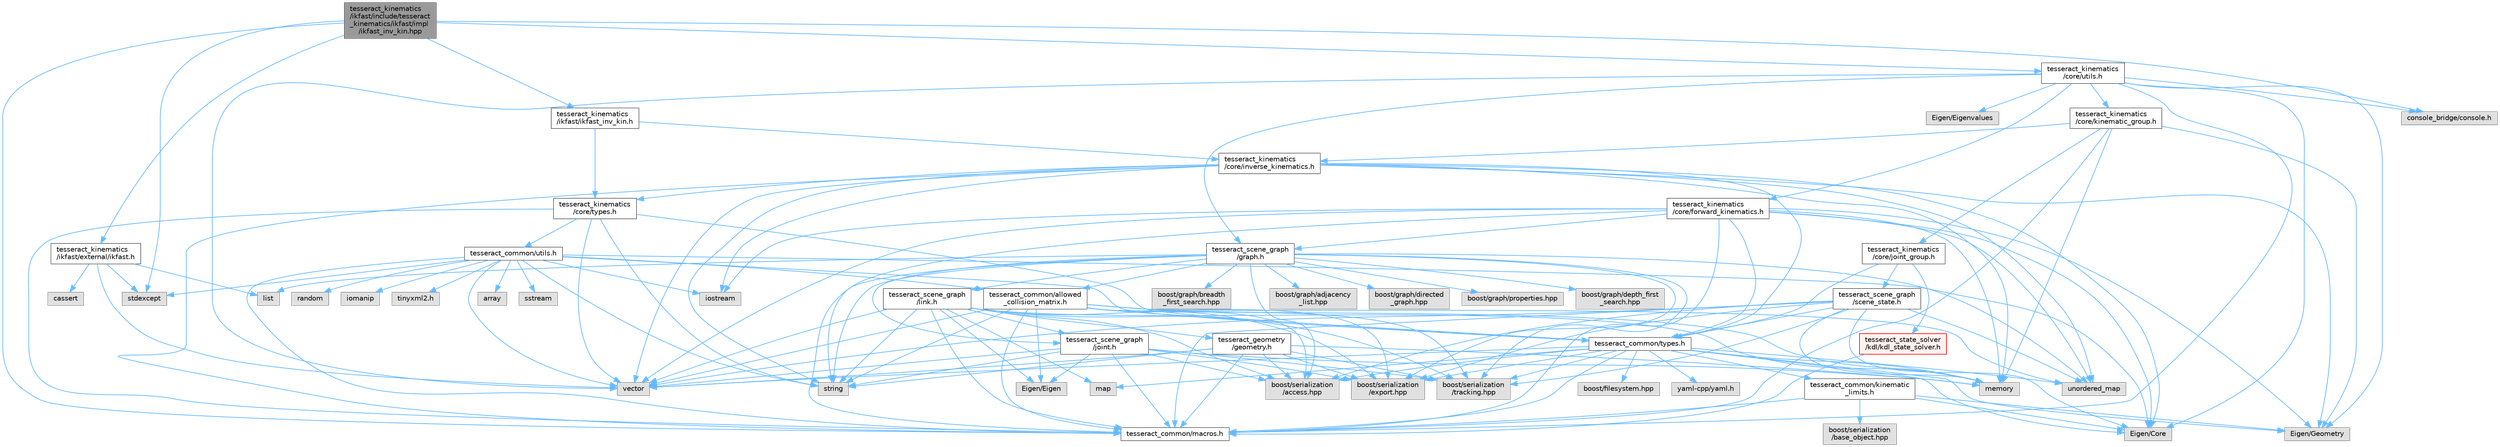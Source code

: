 digraph "tesseract_kinematics/ikfast/include/tesseract_kinematics/ikfast/impl/ikfast_inv_kin.hpp"
{
 // LATEX_PDF_SIZE
  bgcolor="transparent";
  edge [fontname=Helvetica,fontsize=10,labelfontname=Helvetica,labelfontsize=10];
  node [fontname=Helvetica,fontsize=10,shape=box,height=0.2,width=0.4];
  Node1 [label="tesseract_kinematics\l/ikfast/include/tesseract\l_kinematics/ikfast/impl\l/ikfast_inv_kin.hpp",height=0.2,width=0.4,color="gray40", fillcolor="grey60", style="filled", fontcolor="black",tooltip="Tesseract IKFast Inverse kinematics Wrapper Implementation."];
  Node1 -> Node2 [color="steelblue1",style="solid"];
  Node2 [label="tesseract_common/macros.h",height=0.2,width=0.4,color="grey40", fillcolor="white", style="filled",URL="$de/d3c/macros_8h.html",tooltip="Common Tesseract Macros."];
  Node1 -> Node3 [color="steelblue1",style="solid"];
  Node3 [label="stdexcept",height=0.2,width=0.4,color="grey60", fillcolor="#E0E0E0", style="filled",tooltip=" "];
  Node1 -> Node4 [color="steelblue1",style="solid"];
  Node4 [label="console_bridge/console.h",height=0.2,width=0.4,color="grey60", fillcolor="#E0E0E0", style="filled",tooltip=" "];
  Node1 -> Node5 [color="steelblue1",style="solid"];
  Node5 [label="tesseract_kinematics\l/ikfast/external/ikfast.h",height=0.2,width=0.4,color="grey40", fillcolor="white", style="filled",URL="$d9/d35/ikfast_8h.html",tooltip=" "];
  Node5 -> Node6 [color="steelblue1",style="solid"];
  Node6 [label="vector",height=0.2,width=0.4,color="grey60", fillcolor="#E0E0E0", style="filled",tooltip=" "];
  Node5 -> Node7 [color="steelblue1",style="solid"];
  Node7 [label="list",height=0.2,width=0.4,color="grey60", fillcolor="#E0E0E0", style="filled",tooltip=" "];
  Node5 -> Node3 [color="steelblue1",style="solid"];
  Node5 -> Node8 [color="steelblue1",style="solid"];
  Node8 [label="cassert",height=0.2,width=0.4,color="grey60", fillcolor="#E0E0E0", style="filled",tooltip=" "];
  Node1 -> Node9 [color="steelblue1",style="solid"];
  Node9 [label="tesseract_kinematics\l/ikfast/ikfast_inv_kin.h",height=0.2,width=0.4,color="grey40", fillcolor="white", style="filled",URL="$db/d7f/ikfast__inv__kin_8h.html",tooltip="Tesseract IKFast Inverse kinematics Wrapper."];
  Node9 -> Node10 [color="steelblue1",style="solid"];
  Node10 [label="tesseract_kinematics\l/core/inverse_kinematics.h",height=0.2,width=0.4,color="grey40", fillcolor="white", style="filled",URL="$d3/da5/inverse__kinematics_8h.html",tooltip="Inverse kinematics functions."];
  Node10 -> Node2 [color="steelblue1",style="solid"];
  Node10 -> Node6 [color="steelblue1",style="solid"];
  Node10 -> Node11 [color="steelblue1",style="solid"];
  Node11 [label="string",height=0.2,width=0.4,color="grey60", fillcolor="#E0E0E0", style="filled",tooltip=" "];
  Node10 -> Node12 [color="steelblue1",style="solid"];
  Node12 [label="Eigen/Core",height=0.2,width=0.4,color="grey60", fillcolor="#E0E0E0", style="filled",tooltip=" "];
  Node10 -> Node13 [color="steelblue1",style="solid"];
  Node13 [label="Eigen/Geometry",height=0.2,width=0.4,color="grey60", fillcolor="#E0E0E0", style="filled",tooltip=" "];
  Node10 -> Node14 [color="steelblue1",style="solid"];
  Node14 [label="iostream",height=0.2,width=0.4,color="grey60", fillcolor="#E0E0E0", style="filled",tooltip=" "];
  Node10 -> Node15 [color="steelblue1",style="solid"];
  Node15 [label="memory",height=0.2,width=0.4,color="grey60", fillcolor="#E0E0E0", style="filled",tooltip=" "];
  Node10 -> Node16 [color="steelblue1",style="solid"];
  Node16 [label="unordered_map",height=0.2,width=0.4,color="grey60", fillcolor="#E0E0E0", style="filled",tooltip=" "];
  Node10 -> Node17 [color="steelblue1",style="solid"];
  Node17 [label="tesseract_common/types.h",height=0.2,width=0.4,color="grey40", fillcolor="white", style="filled",URL="$dd/ddb/tesseract__common_2include_2tesseract__common_2types_8h.html",tooltip="Common Tesseract Types."];
  Node17 -> Node2 [color="steelblue1",style="solid"];
  Node17 -> Node18 [color="steelblue1",style="solid"];
  Node18 [label="boost/serialization\l/access.hpp",height=0.2,width=0.4,color="grey60", fillcolor="#E0E0E0", style="filled",tooltip=" "];
  Node17 -> Node12 [color="steelblue1",style="solid"];
  Node17 -> Node13 [color="steelblue1",style="solid"];
  Node17 -> Node6 [color="steelblue1",style="solid"];
  Node17 -> Node15 [color="steelblue1",style="solid"];
  Node17 -> Node19 [color="steelblue1",style="solid"];
  Node19 [label="map",height=0.2,width=0.4,color="grey60", fillcolor="#E0E0E0", style="filled",tooltip=" "];
  Node17 -> Node16 [color="steelblue1",style="solid"];
  Node17 -> Node20 [color="steelblue1",style="solid"];
  Node20 [label="boost/filesystem.hpp",height=0.2,width=0.4,color="grey60", fillcolor="#E0E0E0", style="filled",tooltip=" "];
  Node17 -> Node21 [color="steelblue1",style="solid"];
  Node21 [label="yaml-cpp/yaml.h",height=0.2,width=0.4,color="grey60", fillcolor="#E0E0E0", style="filled",tooltip=" "];
  Node17 -> Node22 [color="steelblue1",style="solid"];
  Node22 [label="tesseract_common/kinematic\l_limits.h",height=0.2,width=0.4,color="grey40", fillcolor="white", style="filled",URL="$d9/dc2/kinematic__limits_8h.html",tooltip="Common Tesseract Kinematic Limits and Related Utility Functions."];
  Node22 -> Node2 [color="steelblue1",style="solid"];
  Node22 -> Node12 [color="steelblue1",style="solid"];
  Node22 -> Node13 [color="steelblue1",style="solid"];
  Node22 -> Node23 [color="steelblue1",style="solid"];
  Node23 [label="boost/serialization\l/base_object.hpp",height=0.2,width=0.4,color="grey60", fillcolor="#E0E0E0", style="filled",tooltip=" "];
  Node17 -> Node24 [color="steelblue1",style="solid"];
  Node24 [label="boost/serialization\l/export.hpp",height=0.2,width=0.4,color="grey60", fillcolor="#E0E0E0", style="filled",tooltip=" "];
  Node17 -> Node25 [color="steelblue1",style="solid"];
  Node25 [label="boost/serialization\l/tracking.hpp",height=0.2,width=0.4,color="grey60", fillcolor="#E0E0E0", style="filled",tooltip=" "];
  Node10 -> Node26 [color="steelblue1",style="solid"];
  Node26 [label="tesseract_kinematics\l/core/types.h",height=0.2,width=0.4,color="grey40", fillcolor="white", style="filled",URL="$de/d06/tesseract__kinematics_2core_2include_2tesseract__kinematics_2core_2types_8h.html",tooltip="Kinematics types."];
  Node26 -> Node2 [color="steelblue1",style="solid"];
  Node26 -> Node11 [color="steelblue1",style="solid"];
  Node26 -> Node6 [color="steelblue1",style="solid"];
  Node26 -> Node17 [color="steelblue1",style="solid"];
  Node26 -> Node27 [color="steelblue1",style="solid"];
  Node27 [label="tesseract_common/utils.h",height=0.2,width=0.4,color="grey40", fillcolor="white", style="filled",URL="$dc/d79/tesseract__common_2include_2tesseract__common_2utils_8h.html",tooltip="Common Tesseract Utility Functions."];
  Node27 -> Node2 [color="steelblue1",style="solid"];
  Node27 -> Node28 [color="steelblue1",style="solid"];
  Node28 [label="array",height=0.2,width=0.4,color="grey60", fillcolor="#E0E0E0", style="filled",tooltip=" "];
  Node27 -> Node6 [color="steelblue1",style="solid"];
  Node27 -> Node11 [color="steelblue1",style="solid"];
  Node27 -> Node29 [color="steelblue1",style="solid"];
  Node29 [label="sstream",height=0.2,width=0.4,color="grey60", fillcolor="#E0E0E0", style="filled",tooltip=" "];
  Node27 -> Node3 [color="steelblue1",style="solid"];
  Node27 -> Node30 [color="steelblue1",style="solid"];
  Node30 [label="random",height=0.2,width=0.4,color="grey60", fillcolor="#E0E0E0", style="filled",tooltip=" "];
  Node27 -> Node31 [color="steelblue1",style="solid"];
  Node31 [label="iomanip",height=0.2,width=0.4,color="grey60", fillcolor="#E0E0E0", style="filled",tooltip=" "];
  Node27 -> Node12 [color="steelblue1",style="solid"];
  Node27 -> Node14 [color="steelblue1",style="solid"];
  Node27 -> Node32 [color="steelblue1",style="solid"];
  Node32 [label="tinyxml2.h",height=0.2,width=0.4,color="grey60", fillcolor="#E0E0E0", style="filled",tooltip=" "];
  Node27 -> Node33 [color="steelblue1",style="solid"];
  Node33 [label="tesseract_common/allowed\l_collision_matrix.h",height=0.2,width=0.4,color="grey40", fillcolor="white", style="filled",URL="$d2/d01/allowed__collision__matrix_8h.html",tooltip=" "];
  Node33 -> Node2 [color="steelblue1",style="solid"];
  Node33 -> Node18 [color="steelblue1",style="solid"];
  Node33 -> Node11 [color="steelblue1",style="solid"];
  Node33 -> Node6 [color="steelblue1",style="solid"];
  Node33 -> Node15 [color="steelblue1",style="solid"];
  Node33 -> Node34 [color="steelblue1",style="solid"];
  Node34 [label="Eigen/Eigen",height=0.2,width=0.4,color="grey60", fillcolor="#E0E0E0", style="filled",tooltip=" "];
  Node33 -> Node16 [color="steelblue1",style="solid"];
  Node33 -> Node17 [color="steelblue1",style="solid"];
  Node33 -> Node24 [color="steelblue1",style="solid"];
  Node33 -> Node25 [color="steelblue1",style="solid"];
  Node27 -> Node17 [color="steelblue1",style="solid"];
  Node9 -> Node26 [color="steelblue1",style="solid"];
  Node1 -> Node35 [color="steelblue1",style="solid"];
  Node35 [label="tesseract_kinematics\l/core/utils.h",height=0.2,width=0.4,color="grey40", fillcolor="white", style="filled",URL="$df/dd0/tesseract__kinematics_2core_2include_2tesseract__kinematics_2core_2utils_8h.html",tooltip="Kinematics utility functions."];
  Node35 -> Node2 [color="steelblue1",style="solid"];
  Node35 -> Node6 [color="steelblue1",style="solid"];
  Node35 -> Node12 [color="steelblue1",style="solid"];
  Node35 -> Node13 [color="steelblue1",style="solid"];
  Node35 -> Node36 [color="steelblue1",style="solid"];
  Node36 [label="Eigen/Eigenvalues",height=0.2,width=0.4,color="grey60", fillcolor="#E0E0E0", style="filled",tooltip=" "];
  Node35 -> Node4 [color="steelblue1",style="solid"];
  Node35 -> Node37 [color="steelblue1",style="solid"];
  Node37 [label="tesseract_scene_graph\l/graph.h",height=0.2,width=0.4,color="grey40", fillcolor="white", style="filled",URL="$d6/df3/graph_8h.html",tooltip="A basic scene graph using boost."];
  Node37 -> Node2 [color="steelblue1",style="solid"];
  Node37 -> Node38 [color="steelblue1",style="solid"];
  Node38 [label="boost/graph/adjacency\l_list.hpp",height=0.2,width=0.4,color="grey60", fillcolor="#E0E0E0", style="filled",tooltip=" "];
  Node37 -> Node39 [color="steelblue1",style="solid"];
  Node39 [label="boost/graph/directed\l_graph.hpp",height=0.2,width=0.4,color="grey60", fillcolor="#E0E0E0", style="filled",tooltip=" "];
  Node37 -> Node40 [color="steelblue1",style="solid"];
  Node40 [label="boost/graph/properties.hpp",height=0.2,width=0.4,color="grey60", fillcolor="#E0E0E0", style="filled",tooltip=" "];
  Node37 -> Node41 [color="steelblue1",style="solid"];
  Node41 [label="boost/graph/depth_first\l_search.hpp",height=0.2,width=0.4,color="grey60", fillcolor="#E0E0E0", style="filled",tooltip=" "];
  Node37 -> Node42 [color="steelblue1",style="solid"];
  Node42 [label="boost/graph/breadth\l_first_search.hpp",height=0.2,width=0.4,color="grey60", fillcolor="#E0E0E0", style="filled",tooltip=" "];
  Node37 -> Node18 [color="steelblue1",style="solid"];
  Node37 -> Node11 [color="steelblue1",style="solid"];
  Node37 -> Node7 [color="steelblue1",style="solid"];
  Node37 -> Node16 [color="steelblue1",style="solid"];
  Node37 -> Node43 [color="steelblue1",style="solid"];
  Node43 [label="tesseract_scene_graph\l/link.h",height=0.2,width=0.4,color="grey40", fillcolor="white", style="filled",URL="$d2/d5c/tesseract__scene__graph_2include_2tesseract__scene__graph_2link_8h.html",tooltip=" "];
  Node43 -> Node2 [color="steelblue1",style="solid"];
  Node43 -> Node18 [color="steelblue1",style="solid"];
  Node43 -> Node11 [color="steelblue1",style="solid"];
  Node43 -> Node6 [color="steelblue1",style="solid"];
  Node43 -> Node19 [color="steelblue1",style="solid"];
  Node43 -> Node15 [color="steelblue1",style="solid"];
  Node43 -> Node34 [color="steelblue1",style="solid"];
  Node43 -> Node44 [color="steelblue1",style="solid"];
  Node44 [label="tesseract_scene_graph\l/joint.h",height=0.2,width=0.4,color="grey40", fillcolor="white", style="filled",URL="$d4/d6d/tesseract__scene__graph_2include_2tesseract__scene__graph_2joint_8h.html",tooltip=" "];
  Node44 -> Node2 [color="steelblue1",style="solid"];
  Node44 -> Node18 [color="steelblue1",style="solid"];
  Node44 -> Node11 [color="steelblue1",style="solid"];
  Node44 -> Node6 [color="steelblue1",style="solid"];
  Node44 -> Node15 [color="steelblue1",style="solid"];
  Node44 -> Node34 [color="steelblue1",style="solid"];
  Node44 -> Node24 [color="steelblue1",style="solid"];
  Node44 -> Node25 [color="steelblue1",style="solid"];
  Node43 -> Node45 [color="steelblue1",style="solid"];
  Node45 [label="tesseract_geometry\l/geometry.h",height=0.2,width=0.4,color="grey40", fillcolor="white", style="filled",URL="$d0/da6/tesseract__geometry_2include_2tesseract__geometry_2geometry_8h.html",tooltip="Tesseract Geometries."];
  Node45 -> Node2 [color="steelblue1",style="solid"];
  Node45 -> Node18 [color="steelblue1",style="solid"];
  Node45 -> Node24 [color="steelblue1",style="solid"];
  Node45 -> Node15 [color="steelblue1",style="solid"];
  Node45 -> Node11 [color="steelblue1",style="solid"];
  Node45 -> Node6 [color="steelblue1",style="solid"];
  Node45 -> Node25 [color="steelblue1",style="solid"];
  Node43 -> Node24 [color="steelblue1",style="solid"];
  Node43 -> Node25 [color="steelblue1",style="solid"];
  Node37 -> Node44 [color="steelblue1",style="solid"];
  Node37 -> Node33 [color="steelblue1",style="solid"];
  Node37 -> Node24 [color="steelblue1",style="solid"];
  Node37 -> Node25 [color="steelblue1",style="solid"];
  Node35 -> Node46 [color="steelblue1",style="solid"];
  Node46 [label="tesseract_kinematics\l/core/forward_kinematics.h",height=0.2,width=0.4,color="grey40", fillcolor="white", style="filled",URL="$d6/d45/forward__kinematics_8h.html",tooltip="Forward kinematics functions."];
  Node46 -> Node2 [color="steelblue1",style="solid"];
  Node46 -> Node6 [color="steelblue1",style="solid"];
  Node46 -> Node11 [color="steelblue1",style="solid"];
  Node46 -> Node12 [color="steelblue1",style="solid"];
  Node46 -> Node13 [color="steelblue1",style="solid"];
  Node46 -> Node14 [color="steelblue1",style="solid"];
  Node46 -> Node15 [color="steelblue1",style="solid"];
  Node46 -> Node16 [color="steelblue1",style="solid"];
  Node46 -> Node17 [color="steelblue1",style="solid"];
  Node46 -> Node37 [color="steelblue1",style="solid"];
  Node35 -> Node47 [color="steelblue1",style="solid"];
  Node47 [label="tesseract_kinematics\l/core/kinematic_group.h",height=0.2,width=0.4,color="grey40", fillcolor="white", style="filled",URL="$d4/d3a/kinematic__group_8h.html",tooltip="A kinematic group with forward and inverse kinematics methods."];
  Node47 -> Node2 [color="steelblue1",style="solid"];
  Node47 -> Node15 [color="steelblue1",style="solid"];
  Node47 -> Node13 [color="steelblue1",style="solid"];
  Node47 -> Node48 [color="steelblue1",style="solid"];
  Node48 [label="tesseract_kinematics\l/core/joint_group.h",height=0.2,width=0.4,color="grey40", fillcolor="white", style="filled",URL="$db/d8d/joint__group_8h.html",tooltip="A joint group with forward kinematics, Jacobian, limits methods."];
  Node48 -> Node17 [color="steelblue1",style="solid"];
  Node48 -> Node49 [color="steelblue1",style="solid"];
  Node49 [label="tesseract_scene_graph\l/scene_state.h",height=0.2,width=0.4,color="grey40", fillcolor="white", style="filled",URL="$d7/dea/scene__state_8h.html",tooltip="This holds a state of the scene."];
  Node49 -> Node2 [color="steelblue1",style="solid"];
  Node49 -> Node18 [color="steelblue1",style="solid"];
  Node49 -> Node12 [color="steelblue1",style="solid"];
  Node49 -> Node16 [color="steelblue1",style="solid"];
  Node49 -> Node6 [color="steelblue1",style="solid"];
  Node49 -> Node15 [color="steelblue1",style="solid"];
  Node49 -> Node17 [color="steelblue1",style="solid"];
  Node49 -> Node24 [color="steelblue1",style="solid"];
  Node49 -> Node25 [color="steelblue1",style="solid"];
  Node48 -> Node50 [color="steelblue1",style="solid"];
  Node50 [label="tesseract_state_solver\l/kdl/kdl_state_solver.h",height=0.2,width=0.4,color="red", fillcolor="#FFF0F0", style="filled",URL="$dd/d7b/kdl__state__solver_8h.html",tooltip="Tesseract Scene Graph State Solver KDL Implementation."];
  Node50 -> Node2 [color="steelblue1",style="solid"];
  Node47 -> Node10 [color="steelblue1",style="solid"];
}
